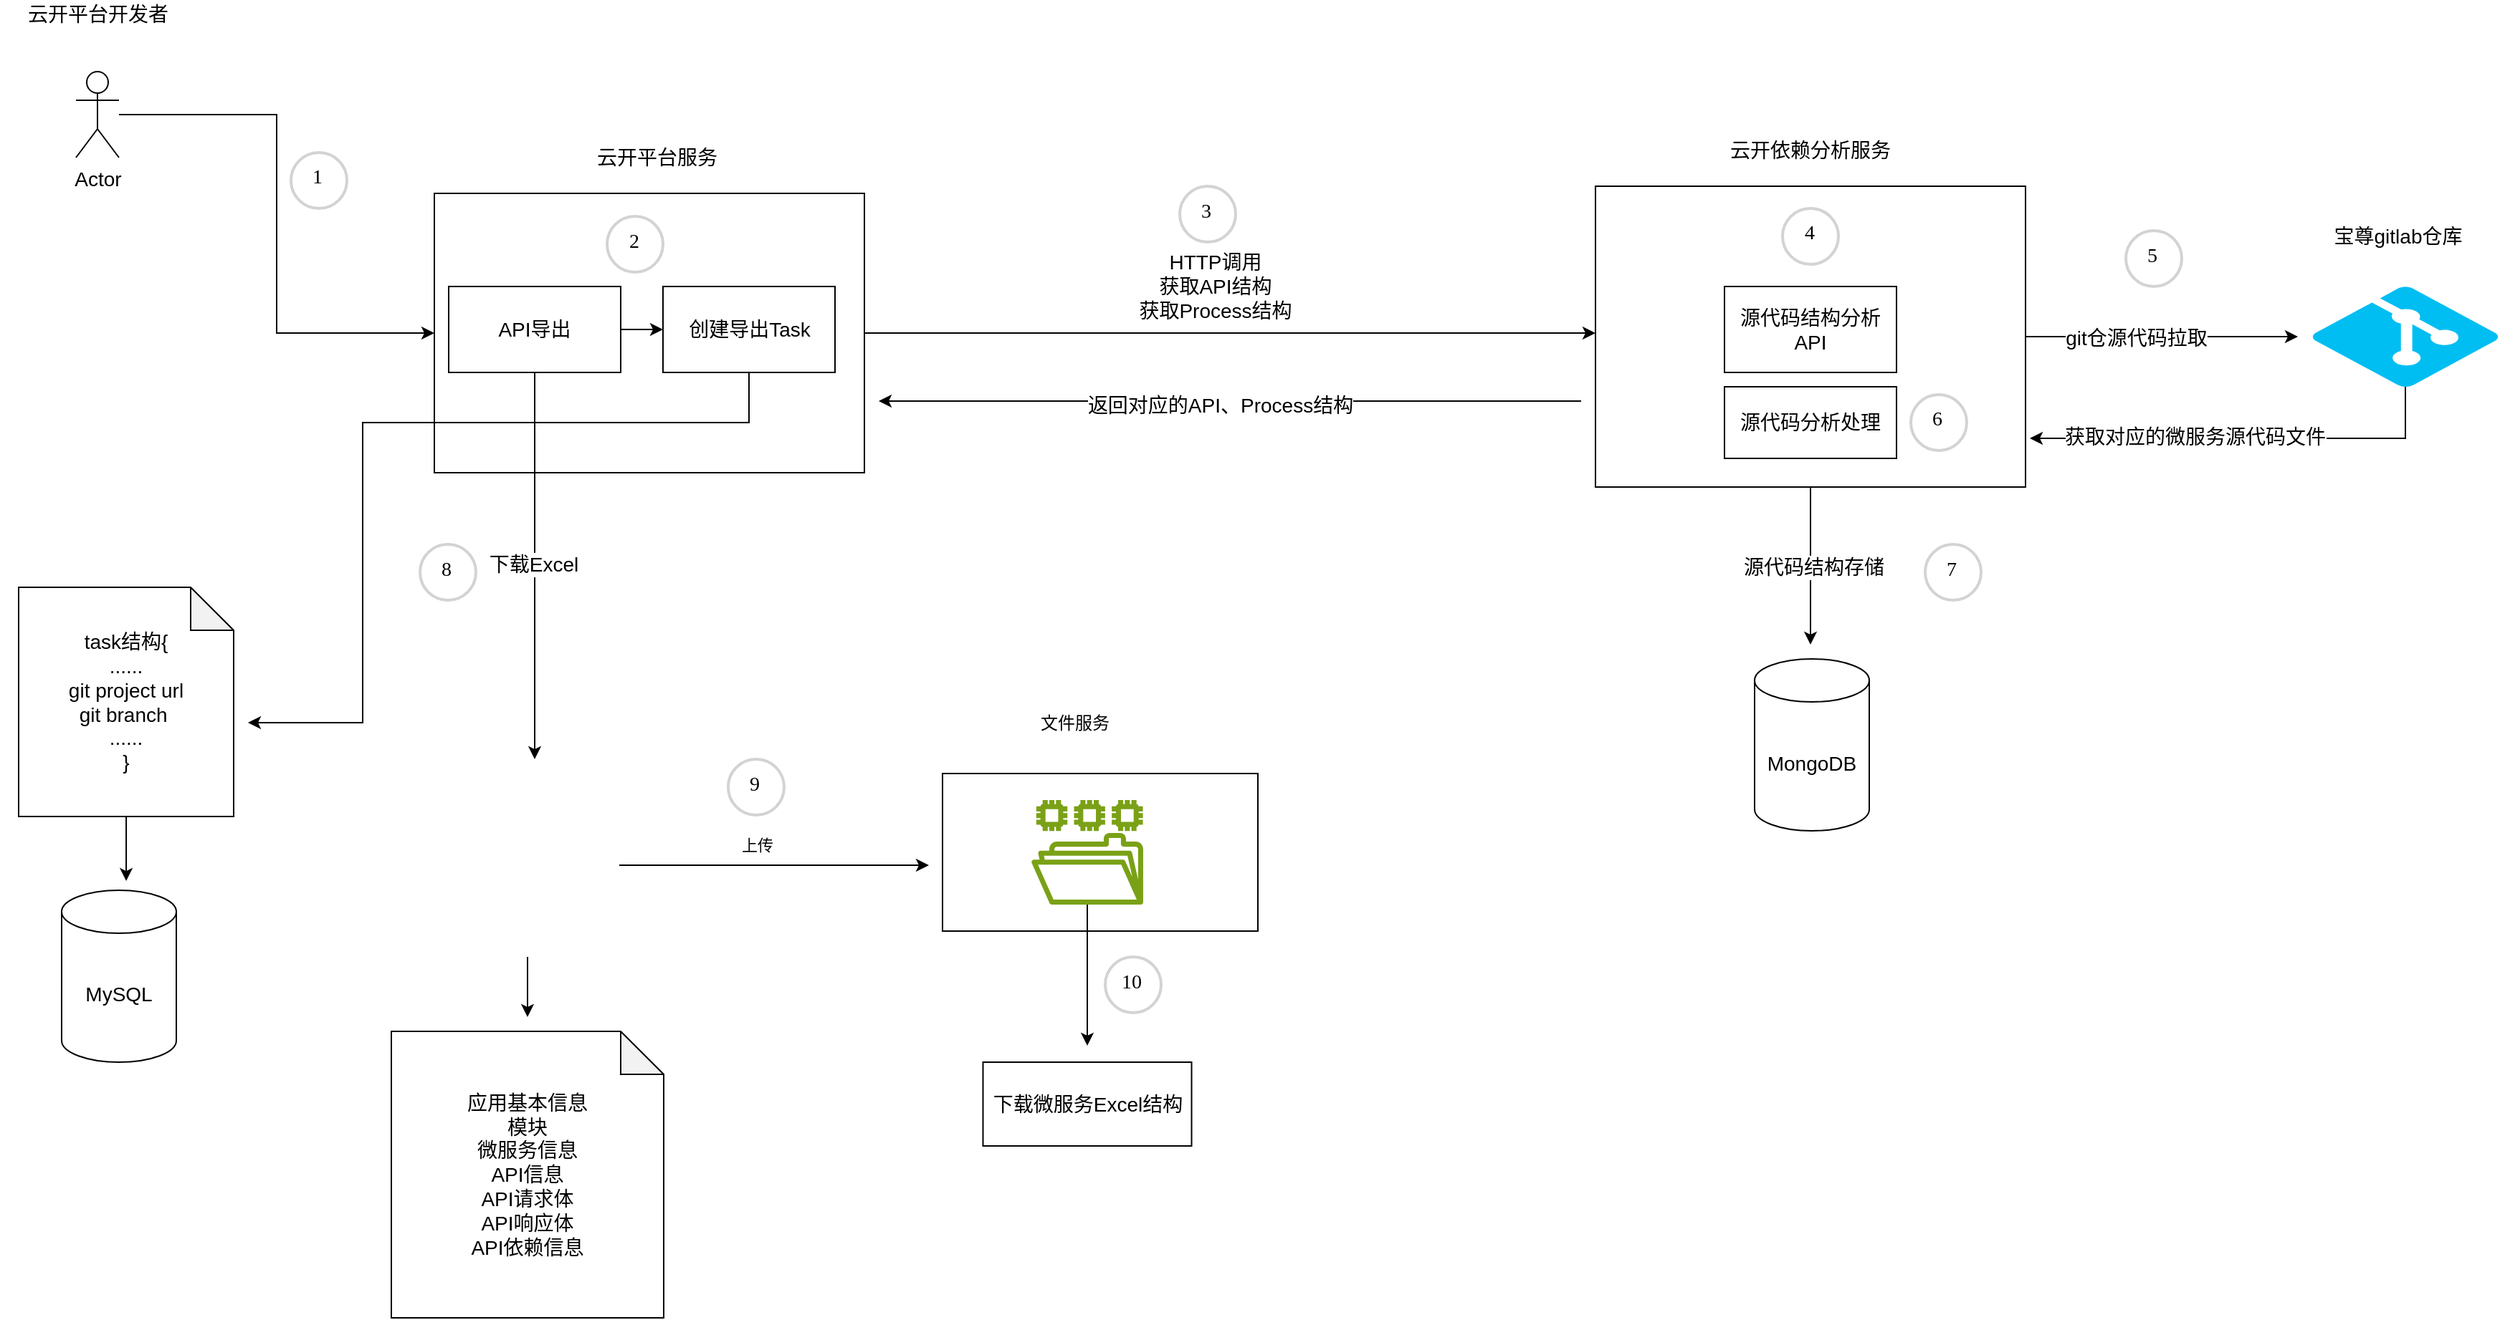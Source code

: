 <mxfile version="24.0.7" type="github">
  <diagram name="Page-1" id="uukP3XcTdVGsUKC_aiOE">
    <mxGraphModel dx="2074" dy="1121" grid="1" gridSize="10" guides="1" tooltips="1" connect="1" arrows="1" fold="1" page="1" pageScale="1" pageWidth="827" pageHeight="1169" math="0" shadow="0">
      <root>
        <mxCell id="0" />
        <mxCell id="1" parent="0" />
        <mxCell id="8WbEt5foAgeZKm9OIb6H-21" style="edgeStyle=orthogonalEdgeStyle;rounded=0;orthogonalLoop=1;jettySize=auto;html=1;fontSize=14;" edge="1" parent="1" source="8WbEt5foAgeZKm9OIb6H-4" target="8WbEt5foAgeZKm9OIb6H-14">
          <mxGeometry relative="1" as="geometry">
            <mxPoint x="1120" y="472.5" as="targetPoint" />
            <Array as="points">
              <mxPoint x="1090" y="473" />
              <mxPoint x="1090" y="473" />
            </Array>
          </mxGeometry>
        </mxCell>
        <mxCell id="8WbEt5foAgeZKm9OIb6H-4" value="" style="rounded=0;whiteSpace=wrap;html=1;fontSize=14;" vertex="1" parent="1">
          <mxGeometry x="320" y="375" width="300" height="195" as="geometry" />
        </mxCell>
        <mxCell id="8WbEt5foAgeZKm9OIb6H-5" value="云开平台服务" style="text;html=1;align=center;verticalAlign=middle;whiteSpace=wrap;rounded=0;fontSize=14;" vertex="1" parent="1">
          <mxGeometry x="382.5" y="340" width="185" height="20" as="geometry" />
        </mxCell>
        <mxCell id="8WbEt5foAgeZKm9OIb6H-12" style="edgeStyle=orthogonalEdgeStyle;rounded=0;orthogonalLoop=1;jettySize=auto;html=1;entryX=0;entryY=0.5;entryDx=0;entryDy=0;fontSize=14;" edge="1" parent="1" source="8WbEt5foAgeZKm9OIb6H-8" target="8WbEt5foAgeZKm9OIb6H-4">
          <mxGeometry relative="1" as="geometry" />
        </mxCell>
        <mxCell id="8WbEt5foAgeZKm9OIb6H-8" value="Actor" style="shape=umlActor;verticalLabelPosition=bottom;verticalAlign=top;html=1;outlineConnect=0;fontSize=14;" vertex="1" parent="1">
          <mxGeometry x="70" y="290" width="30" height="60" as="geometry" />
        </mxCell>
        <mxCell id="8WbEt5foAgeZKm9OIb6H-11" value="云开平台开发者" style="text;html=1;align=center;verticalAlign=middle;whiteSpace=wrap;rounded=0;fontSize=14;" vertex="1" parent="1">
          <mxGeometry x="17.5" y="240" width="135" height="20" as="geometry" />
        </mxCell>
        <mxCell id="8WbEt5foAgeZKm9OIb6H-23" style="edgeStyle=orthogonalEdgeStyle;rounded=0;orthogonalLoop=1;jettySize=auto;html=1;fontSize=14;" edge="1" parent="1" source="8WbEt5foAgeZKm9OIb6H-14">
          <mxGeometry relative="1" as="geometry">
            <mxPoint x="1620" y="475" as="targetPoint" />
          </mxGeometry>
        </mxCell>
        <mxCell id="8WbEt5foAgeZKm9OIb6H-24" value="git仓源代码拉取" style="edgeLabel;html=1;align=center;verticalAlign=middle;resizable=0;points=[];fontSize=14;" vertex="1" connectable="0" parent="8WbEt5foAgeZKm9OIb6H-23">
          <mxGeometry x="-0.191" y="-1" relative="1" as="geometry">
            <mxPoint as="offset" />
          </mxGeometry>
        </mxCell>
        <mxCell id="8WbEt5foAgeZKm9OIb6H-29" style="edgeStyle=orthogonalEdgeStyle;rounded=0;orthogonalLoop=1;jettySize=auto;html=1;fontSize=14;" edge="1" parent="1" source="8WbEt5foAgeZKm9OIb6H-14">
          <mxGeometry relative="1" as="geometry">
            <mxPoint x="1280" y="690" as="targetPoint" />
          </mxGeometry>
        </mxCell>
        <mxCell id="8WbEt5foAgeZKm9OIb6H-30" value="源代码结构存储" style="edgeLabel;html=1;align=center;verticalAlign=middle;resizable=0;points=[];fontSize=14;" vertex="1" connectable="0" parent="8WbEt5foAgeZKm9OIb6H-29">
          <mxGeometry x="0.021" y="1" relative="1" as="geometry">
            <mxPoint as="offset" />
          </mxGeometry>
        </mxCell>
        <mxCell id="8WbEt5foAgeZKm9OIb6H-14" value="" style="rounded=0;whiteSpace=wrap;html=1;fontSize=14;" vertex="1" parent="1">
          <mxGeometry x="1130" y="370" width="300" height="210" as="geometry" />
        </mxCell>
        <mxCell id="8WbEt5foAgeZKm9OIb6H-15" value="云开依赖分析服务" style="text;html=1;align=center;verticalAlign=middle;whiteSpace=wrap;rounded=0;fontSize=14;" vertex="1" parent="1">
          <mxGeometry x="1220" y="330" width="120" height="30" as="geometry" />
        </mxCell>
        <mxCell id="8WbEt5foAgeZKm9OIb6H-17" value="" style="verticalLabelPosition=bottom;html=1;verticalAlign=top;align=center;strokeColor=none;fillColor=#00BEF2;shape=mxgraph.azure.git_repository;fontSize=14;" vertex="1" parent="1">
          <mxGeometry x="1630" y="440" width="130" height="70" as="geometry" />
        </mxCell>
        <mxCell id="8WbEt5foAgeZKm9OIb6H-18" value="宝尊gitlab仓库" style="text;html=1;align=center;verticalAlign=middle;whiteSpace=wrap;rounded=0;fontSize=14;" vertex="1" parent="1">
          <mxGeometry x="1635" y="390" width="110" height="30" as="geometry" />
        </mxCell>
        <mxCell id="8WbEt5foAgeZKm9OIb6H-19" value="task结构{&lt;div style=&quot;font-size: 14px;&quot;&gt;......&lt;br style=&quot;font-size: 14px;&quot;&gt;&lt;div style=&quot;font-size: 14px;&quot;&gt;git project url&lt;/div&gt;&lt;div style=&quot;font-size: 14px;&quot;&gt;git branch&amp;nbsp;&lt;/div&gt;&lt;div style=&quot;font-size: 14px;&quot;&gt;......&lt;/div&gt;&lt;div style=&quot;font-size: 14px;&quot;&gt;&lt;span style=&quot;background-color: initial; font-size: 14px;&quot;&gt;}&lt;/span&gt;&lt;br style=&quot;font-size: 14px;&quot;&gt;&lt;/div&gt;&lt;/div&gt;" style="shape=note;whiteSpace=wrap;html=1;backgroundOutline=1;darkOpacity=0.05;fontSize=14;" vertex="1" parent="1">
          <mxGeometry x="30" y="650" width="150" height="160" as="geometry" />
        </mxCell>
        <mxCell id="8WbEt5foAgeZKm9OIb6H-22" value="HTTP调用&lt;br style=&quot;font-size: 14px;&quot;&gt;获取API结构&lt;br style=&quot;font-size: 14px;&quot;&gt;获取Process结构" style="text;html=1;align=center;verticalAlign=middle;whiteSpace=wrap;rounded=0;fontSize=14;" vertex="1" parent="1">
          <mxGeometry x="800" y="430" width="130" height="20" as="geometry" />
        </mxCell>
        <mxCell id="8WbEt5foAgeZKm9OIb6H-67" value="" style="edgeStyle=orthogonalEdgeStyle;rounded=0;orthogonalLoop=1;jettySize=auto;html=1;" edge="1" parent="1" source="8WbEt5foAgeZKm9OIb6H-26" target="8WbEt5foAgeZKm9OIb6H-66">
          <mxGeometry relative="1" as="geometry" />
        </mxCell>
        <mxCell id="8WbEt5foAgeZKm9OIb6H-68" style="edgeStyle=orthogonalEdgeStyle;rounded=0;orthogonalLoop=1;jettySize=auto;html=1;" edge="1" parent="1" source="8WbEt5foAgeZKm9OIb6H-26">
          <mxGeometry relative="1" as="geometry">
            <mxPoint x="390" y="770" as="targetPoint" />
          </mxGeometry>
        </mxCell>
        <mxCell id="8WbEt5foAgeZKm9OIb6H-69" value="下载Excel" style="edgeLabel;html=1;align=center;verticalAlign=middle;resizable=0;points=[];fontSize=14;" vertex="1" connectable="0" parent="8WbEt5foAgeZKm9OIb6H-68">
          <mxGeometry x="-0.009" y="-1" relative="1" as="geometry">
            <mxPoint as="offset" />
          </mxGeometry>
        </mxCell>
        <mxCell id="8WbEt5foAgeZKm9OIb6H-26" value="API导出" style="rounded=0;whiteSpace=wrap;html=1;fontSize=14;" vertex="1" parent="1">
          <mxGeometry x="330" y="440" width="120" height="60" as="geometry" />
        </mxCell>
        <mxCell id="8WbEt5foAgeZKm9OIb6H-27" value="源代码结构分析API" style="rounded=0;whiteSpace=wrap;html=1;fontSize=14;" vertex="1" parent="1">
          <mxGeometry x="1220" y="440" width="120" height="60" as="geometry" />
        </mxCell>
        <mxCell id="8WbEt5foAgeZKm9OIb6H-28" value="MongoDB" style="shape=cylinder3;whiteSpace=wrap;html=1;boundedLbl=1;backgroundOutline=1;size=15;fontSize=14;" vertex="1" parent="1">
          <mxGeometry x="1241" y="700" width="80" height="120" as="geometry" />
        </mxCell>
        <mxCell id="8WbEt5foAgeZKm9OIb6H-52" style="edgeStyle=orthogonalEdgeStyle;rounded=0;orthogonalLoop=1;jettySize=auto;html=1;" edge="1" parent="1" source="8WbEt5foAgeZKm9OIb6H-31">
          <mxGeometry relative="1" as="geometry">
            <mxPoint x="665" y="844" as="targetPoint" />
          </mxGeometry>
        </mxCell>
        <mxCell id="8WbEt5foAgeZKm9OIb6H-54" value="上传" style="edgeLabel;html=1;align=center;verticalAlign=middle;resizable=0;points=[];" vertex="1" connectable="0" parent="8WbEt5foAgeZKm9OIb6H-52">
          <mxGeometry x="-0.113" y="4" relative="1" as="geometry">
            <mxPoint y="-10" as="offset" />
          </mxGeometry>
        </mxCell>
        <mxCell id="8WbEt5foAgeZKm9OIb6H-58" style="edgeStyle=orthogonalEdgeStyle;rounded=0;orthogonalLoop=1;jettySize=auto;html=1;" edge="1" parent="1" source="8WbEt5foAgeZKm9OIb6H-31">
          <mxGeometry relative="1" as="geometry">
            <mxPoint x="385" y="950" as="targetPoint" />
          </mxGeometry>
        </mxCell>
        <mxCell id="8WbEt5foAgeZKm9OIb6H-31" value="" style="shape=image;html=1;verticalAlign=top;verticalLabelPosition=bottom;labelBackgroundColor=#ffffff;imageAspect=0;aspect=fixed;image=https://cdn3.iconfinder.com/data/icons/document-icons-2/30/647714-excel-128.png;fontSize=14;" vertex="1" parent="1">
          <mxGeometry x="321" y="780" width="128" height="128" as="geometry" />
        </mxCell>
        <mxCell id="8WbEt5foAgeZKm9OIb6H-34" value="应用基本信息&lt;div style=&quot;font-size: 14px;&quot;&gt;模块&lt;/div&gt;&lt;div style=&quot;font-size: 14px;&quot;&gt;微服务信息&lt;/div&gt;&lt;div style=&quot;font-size: 14px;&quot;&gt;API信息&lt;/div&gt;&lt;div style=&quot;font-size: 14px;&quot;&gt;API请求体&lt;br style=&quot;font-size: 14px;&quot;&gt;API响应体&lt;br style=&quot;font-size: 14px;&quot;&gt;API依赖信息&lt;/div&gt;" style="shape=note;whiteSpace=wrap;html=1;backgroundOutline=1;darkOpacity=0.05;fontSize=14;" vertex="1" parent="1">
          <mxGeometry x="290" y="960" width="190" height="200" as="geometry" />
        </mxCell>
        <mxCell id="8WbEt5foAgeZKm9OIb6H-36" value="1" style="ellipse;whiteSpace=wrap;html=1;aspect=fixed;strokeWidth=2;fontFamily=Tahoma;spacingBottom=4;spacingRight=2;strokeColor=#d3d3d3;fontSize=14;" vertex="1" parent="1">
          <mxGeometry x="220" y="346.5" width="39" height="39" as="geometry" />
        </mxCell>
        <mxCell id="8WbEt5foAgeZKm9OIb6H-40" value="2" style="ellipse;whiteSpace=wrap;html=1;aspect=fixed;strokeWidth=2;fontFamily=Tahoma;spacingBottom=4;spacingRight=2;strokeColor=#d3d3d3;fontSize=14;" vertex="1" parent="1">
          <mxGeometry x="440.5" y="391" width="39" height="39" as="geometry" />
        </mxCell>
        <mxCell id="8WbEt5foAgeZKm9OIb6H-41" value="3" style="ellipse;whiteSpace=wrap;html=1;aspect=fixed;strokeWidth=2;fontFamily=Tahoma;spacingBottom=4;spacingRight=2;strokeColor=#d3d3d3;fontSize=14;" vertex="1" parent="1">
          <mxGeometry x="840" y="370" width="39" height="39" as="geometry" />
        </mxCell>
        <mxCell id="8WbEt5foAgeZKm9OIb6H-42" value="4" style="ellipse;whiteSpace=wrap;html=1;aspect=fixed;strokeWidth=2;fontFamily=Tahoma;spacingBottom=4;spacingRight=2;strokeColor=#d3d3d3;fontSize=14;" vertex="1" parent="1">
          <mxGeometry x="1260.5" y="385.5" width="39" height="39" as="geometry" />
        </mxCell>
        <mxCell id="8WbEt5foAgeZKm9OIb6H-43" value="源代码分析处理" style="rounded=0;whiteSpace=wrap;html=1;fontSize=14;" vertex="1" parent="1">
          <mxGeometry x="1220" y="510" width="120" height="50" as="geometry" />
        </mxCell>
        <mxCell id="8WbEt5foAgeZKm9OIb6H-44" value="6" style="ellipse;whiteSpace=wrap;html=1;aspect=fixed;strokeWidth=2;fontFamily=Tahoma;spacingBottom=4;spacingRight=2;strokeColor=#d3d3d3;fontSize=14;" vertex="1" parent="1">
          <mxGeometry x="1350" y="515.5" width="39" height="39" as="geometry" />
        </mxCell>
        <mxCell id="8WbEt5foAgeZKm9OIb6H-45" value="5" style="ellipse;whiteSpace=wrap;html=1;aspect=fixed;strokeWidth=2;fontFamily=Tahoma;spacingBottom=4;spacingRight=2;strokeColor=#d3d3d3;fontSize=14;" vertex="1" parent="1">
          <mxGeometry x="1500" y="401" width="39" height="39" as="geometry" />
        </mxCell>
        <mxCell id="8WbEt5foAgeZKm9OIb6H-46" value="8" style="ellipse;whiteSpace=wrap;html=1;aspect=fixed;strokeWidth=2;fontFamily=Tahoma;spacingBottom=4;spacingRight=2;strokeColor=#d3d3d3;fontSize=14;" vertex="1" parent="1">
          <mxGeometry x="310" y="620" width="39" height="39" as="geometry" />
        </mxCell>
        <mxCell id="8WbEt5foAgeZKm9OIb6H-48" value="" style="rounded=0;whiteSpace=wrap;html=1;" vertex="1" parent="1">
          <mxGeometry x="674.5" y="780" width="220" height="110" as="geometry" />
        </mxCell>
        <mxCell id="8WbEt5foAgeZKm9OIb6H-50" value="文件服务" style="text;html=1;align=center;verticalAlign=middle;whiteSpace=wrap;rounded=0;" vertex="1" parent="1">
          <mxGeometry x="736.5" y="730" width="60" height="30" as="geometry" />
        </mxCell>
        <mxCell id="8WbEt5foAgeZKm9OIb6H-75" style="edgeStyle=orthogonalEdgeStyle;rounded=0;orthogonalLoop=1;jettySize=auto;html=1;" edge="1" parent="1" source="8WbEt5foAgeZKm9OIb6H-51">
          <mxGeometry relative="1" as="geometry">
            <mxPoint x="775.5" y="970" as="targetPoint" />
          </mxGeometry>
        </mxCell>
        <mxCell id="8WbEt5foAgeZKm9OIb6H-51" value="" style="sketch=0;outlineConnect=0;fontColor=#232F3E;gradientColor=none;fillColor=#7AA116;strokeColor=none;dashed=0;verticalLabelPosition=bottom;verticalAlign=top;align=center;html=1;fontSize=12;fontStyle=0;aspect=fixed;pointerEvents=1;shape=mxgraph.aws4.file_system;" vertex="1" parent="1">
          <mxGeometry x="736.5" y="798.5" width="78" height="73" as="geometry" />
        </mxCell>
        <mxCell id="8WbEt5foAgeZKm9OIb6H-53" value="9" style="ellipse;whiteSpace=wrap;html=1;aspect=fixed;strokeWidth=2;fontFamily=Tahoma;spacingBottom=4;spacingRight=2;strokeColor=#d3d3d3;fontSize=14;" vertex="1" parent="1">
          <mxGeometry x="525" y="770" width="39" height="39" as="geometry" />
        </mxCell>
        <mxCell id="8WbEt5foAgeZKm9OIb6H-55" value="7" style="ellipse;whiteSpace=wrap;html=1;aspect=fixed;strokeWidth=2;fontFamily=Tahoma;spacingBottom=4;spacingRight=2;strokeColor=#d3d3d3;fontSize=14;" vertex="1" parent="1">
          <mxGeometry x="1360" y="620" width="39" height="39" as="geometry" />
        </mxCell>
        <mxCell id="8WbEt5foAgeZKm9OIb6H-56" value="MySQL" style="shape=cylinder3;whiteSpace=wrap;html=1;boundedLbl=1;backgroundOutline=1;size=15;fontSize=14;" vertex="1" parent="1">
          <mxGeometry x="60" y="861.5" width="80" height="120" as="geometry" />
        </mxCell>
        <mxCell id="8WbEt5foAgeZKm9OIb6H-57" style="edgeStyle=orthogonalEdgeStyle;rounded=0;orthogonalLoop=1;jettySize=auto;html=1;entryX=0.563;entryY=-0.054;entryDx=0;entryDy=0;entryPerimeter=0;" edge="1" parent="1" source="8WbEt5foAgeZKm9OIb6H-19" target="8WbEt5foAgeZKm9OIb6H-56">
          <mxGeometry relative="1" as="geometry" />
        </mxCell>
        <mxCell id="8WbEt5foAgeZKm9OIb6H-59" value="" style="endArrow=classic;html=1;rounded=0;" edge="1" parent="1">
          <mxGeometry width="50" height="50" relative="1" as="geometry">
            <mxPoint x="1120" y="520" as="sourcePoint" />
            <mxPoint x="630" y="520" as="targetPoint" />
          </mxGeometry>
        </mxCell>
        <mxCell id="8WbEt5foAgeZKm9OIb6H-61" value="返回对应的API、Process结构" style="edgeLabel;html=1;align=center;verticalAlign=middle;resizable=0;points=[];fontSize=14;" vertex="1" connectable="0" parent="8WbEt5foAgeZKm9OIb6H-59">
          <mxGeometry x="0.029" y="3" relative="1" as="geometry">
            <mxPoint as="offset" />
          </mxGeometry>
        </mxCell>
        <mxCell id="8WbEt5foAgeZKm9OIb6H-64" style="edgeStyle=orthogonalEdgeStyle;rounded=0;orthogonalLoop=1;jettySize=auto;html=1;entryX=1.01;entryY=0.838;entryDx=0;entryDy=0;entryPerimeter=0;" edge="1" parent="1" source="8WbEt5foAgeZKm9OIb6H-17" target="8WbEt5foAgeZKm9OIb6H-14">
          <mxGeometry relative="1" as="geometry">
            <Array as="points">
              <mxPoint x="1695" y="546" />
            </Array>
          </mxGeometry>
        </mxCell>
        <mxCell id="8WbEt5foAgeZKm9OIb6H-65" value="获取对应的微服务源代码文件" style="edgeLabel;html=1;align=center;verticalAlign=middle;resizable=0;points=[];fontSize=14;" vertex="1" connectable="0" parent="8WbEt5foAgeZKm9OIb6H-64">
          <mxGeometry x="0.228" y="-1" relative="1" as="geometry">
            <mxPoint as="offset" />
          </mxGeometry>
        </mxCell>
        <mxCell id="8WbEt5foAgeZKm9OIb6H-66" value="创建导出Task" style="rounded=0;whiteSpace=wrap;html=1;fontSize=14;" vertex="1" parent="1">
          <mxGeometry x="479.5" y="440" width="120" height="60" as="geometry" />
        </mxCell>
        <mxCell id="8WbEt5foAgeZKm9OIb6H-71" style="edgeStyle=orthogonalEdgeStyle;rounded=0;orthogonalLoop=1;jettySize=auto;html=1;entryX=1;entryY=0.5;entryDx=0;entryDy=0;entryPerimeter=0;exitX=0.5;exitY=1;exitDx=0;exitDy=0;" edge="1" parent="1" source="8WbEt5foAgeZKm9OIb6H-66">
          <mxGeometry relative="1" as="geometry">
            <mxPoint x="479.5" y="534.5" as="sourcePoint" />
            <mxPoint x="190" y="744.5" as="targetPoint" />
            <Array as="points">
              <mxPoint x="540" y="535" />
              <mxPoint x="270" y="535" />
              <mxPoint x="270" y="745" />
            </Array>
          </mxGeometry>
        </mxCell>
        <mxCell id="8WbEt5foAgeZKm9OIb6H-72" value="&lt;font style=&quot;font-size: 14px;&quot;&gt;下载微服务Excel结构&lt;/font&gt;" style="rounded=0;whiteSpace=wrap;html=1;" vertex="1" parent="1">
          <mxGeometry x="702.75" y="981.5" width="145.5" height="58.5" as="geometry" />
        </mxCell>
        <mxCell id="8WbEt5foAgeZKm9OIb6H-74" value="10" style="ellipse;whiteSpace=wrap;html=1;aspect=fixed;strokeWidth=2;fontFamily=Tahoma;spacingBottom=4;spacingRight=2;strokeColor=#d3d3d3;fontSize=14;" vertex="1" parent="1">
          <mxGeometry x="788" y="908" width="39" height="39" as="geometry" />
        </mxCell>
      </root>
    </mxGraphModel>
  </diagram>
</mxfile>
